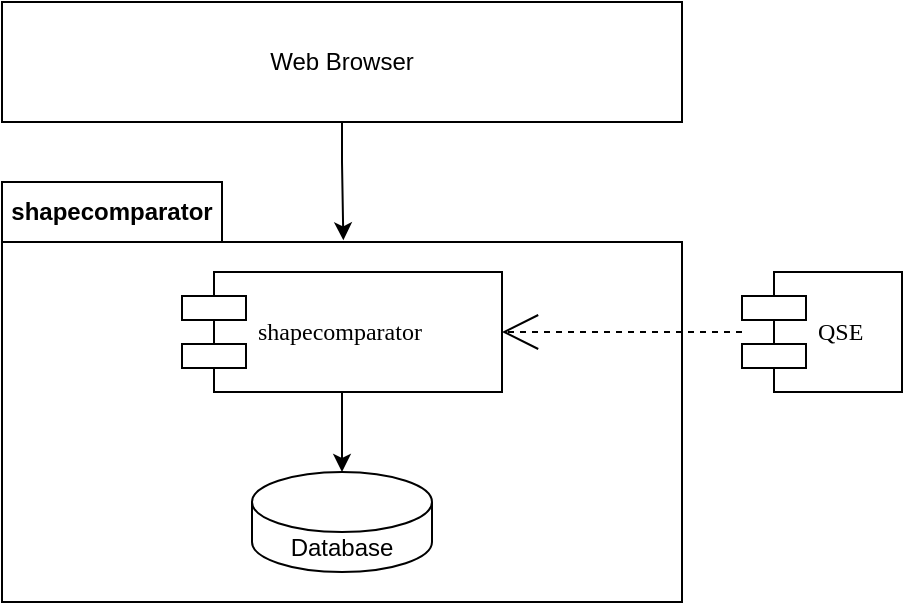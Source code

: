<mxfile version="24.7.5" pages="2">
  <diagram name="Page-1" id="5f0bae14-7c28-e335-631c-24af17079c00">
    <mxGraphModel dx="980" dy="621" grid="1" gridSize="10" guides="1" tooltips="1" connect="1" arrows="1" fold="1" page="1" pageScale="1" pageWidth="1100" pageHeight="850" background="none" math="0" shadow="0">
      <root>
        <mxCell id="0" />
        <mxCell id="1" parent="0" />
        <mxCell id="39150e848f15840c-10" value="QSE" style="shape=component;align=left;spacingLeft=36;rounded=0;shadow=0;comic=0;labelBackgroundColor=none;strokeWidth=1;fontFamily=Verdana;fontSize=12;html=1;" parent="1" vertex="1">
          <mxGeometry x="460" y="175" width="80" height="60" as="geometry" />
        </mxCell>
        <mxCell id="iZPEShM9lby_EYqgSwIC-6" value="shapecomparator" style="shape=folder;fontStyle=1;tabWidth=110;tabHeight=30;tabPosition=left;html=1;boundedLbl=1;labelInHeader=1;container=1;collapsible=0;recursiveResize=0;whiteSpace=wrap;" vertex="1" parent="1">
          <mxGeometry x="90" y="130" width="340" height="210" as="geometry" />
        </mxCell>
        <mxCell id="iZPEShM9lby_EYqgSwIC-9" style="edgeStyle=orthogonalEdgeStyle;rounded=0;orthogonalLoop=1;jettySize=auto;html=1;" edge="1" parent="iZPEShM9lby_EYqgSwIC-6" source="39150e848f15840c-5" target="iZPEShM9lby_EYqgSwIC-8">
          <mxGeometry relative="1" as="geometry" />
        </mxCell>
        <mxCell id="39150e848f15840c-5" value="shapecomparator" style="shape=component;align=left;spacingLeft=36;rounded=0;shadow=0;comic=0;labelBackgroundColor=none;strokeWidth=1;fontFamily=Verdana;fontSize=12;html=1;" parent="iZPEShM9lby_EYqgSwIC-6" vertex="1">
          <mxGeometry x="90" y="45" width="160" height="60" as="geometry" />
        </mxCell>
        <mxCell id="iZPEShM9lby_EYqgSwIC-8" value="Database" style="shape=cylinder3;whiteSpace=wrap;html=1;boundedLbl=1;backgroundOutline=1;size=15;" vertex="1" parent="iZPEShM9lby_EYqgSwIC-6">
          <mxGeometry x="125" y="145" width="90" height="50" as="geometry" />
        </mxCell>
        <mxCell id="39150e848f15840c-11" style="edgeStyle=none;rounded=0;html=1;dashed=1;labelBackgroundColor=none;startArrow=none;startFill=0;startSize=8;endArrow=open;endFill=0;endSize=16;fontFamily=Verdana;fontSize=12;entryX=1;entryY=0.5;entryDx=0;entryDy=0;" parent="1" source="39150e848f15840c-10" target="39150e848f15840c-5" edge="1">
          <mxGeometry relative="1" as="geometry">
            <mxPoint x="437.593" y="86.508" as="targetPoint" />
          </mxGeometry>
        </mxCell>
        <mxCell id="iZPEShM9lby_EYqgSwIC-13" value="Web Browser" style="rounded=0;whiteSpace=wrap;html=1;" vertex="1" parent="1">
          <mxGeometry x="90" y="40" width="340" height="60" as="geometry" />
        </mxCell>
        <mxCell id="iZPEShM9lby_EYqgSwIC-14" style="edgeStyle=orthogonalEdgeStyle;rounded=0;orthogonalLoop=1;jettySize=auto;html=1;entryX=0.502;entryY=0.139;entryDx=0;entryDy=0;entryPerimeter=0;" edge="1" parent="1" source="iZPEShM9lby_EYqgSwIC-13" target="iZPEShM9lby_EYqgSwIC-6">
          <mxGeometry relative="1" as="geometry" />
        </mxCell>
      </root>
    </mxGraphModel>
  </diagram>
  <diagram id="-FoP-tzj-GzmlICNaZ3b" name="Seite-2">
    <mxGraphModel dx="730" dy="444" grid="1" gridSize="10" guides="1" tooltips="1" connect="1" arrows="1" fold="1" page="1" pageScale="1" pageWidth="827" pageHeight="1169" math="0" shadow="0">
      <root>
        <mxCell id="0" />
        <mxCell id="1" parent="0" />
        <mxCell id="Qshi6b0GB0ZuawaEkut4-1" value="QSE - QueryBased" style="shape=component;align=left;spacingLeft=36;rounded=0;shadow=0;comic=0;labelBackgroundColor=none;strokeWidth=1;fontFamily=Verdana;fontSize=12;html=1;" parent="1" vertex="1">
          <mxGeometry x="320" y="172.5" width="180" height="65" as="geometry" />
        </mxCell>
        <mxCell id="Qshi6b0GB0ZuawaEkut4-2" value="SPARQL-ShapeChecker" style="shape=folder;fontStyle=1;tabWidth=110;tabHeight=30;tabPosition=left;html=1;boundedLbl=1;labelInHeader=1;container=1;collapsible=0;recursiveResize=0;whiteSpace=wrap;" parent="1" vertex="1">
          <mxGeometry x="80" y="130" width="210" height="130" as="geometry" />
        </mxCell>
        <mxCell id="Qshi6b0GB0ZuawaEkut4-4" value="SPARQL-&lt;div&gt;ShapeChecker&lt;/div&gt;" style="shape=component;align=left;spacingLeft=36;rounded=0;shadow=0;comic=0;labelBackgroundColor=none;strokeWidth=1;fontFamily=Verdana;fontSize=12;html=1;" parent="Qshi6b0GB0ZuawaEkut4-2" vertex="1">
          <mxGeometry x="20" y="45" width="160" height="60" as="geometry" />
        </mxCell>
        <mxCell id="Qshi6b0GB0ZuawaEkut4-6" style="edgeStyle=none;rounded=0;html=1;dashed=1;labelBackgroundColor=none;startArrow=none;startFill=0;startSize=8;endArrow=open;endFill=0;endSize=16;fontFamily=Verdana;fontSize=12;entryX=1;entryY=0.5;entryDx=0;entryDy=0;" parent="1" source="Qshi6b0GB0ZuawaEkut4-1" target="Qshi6b0GB0ZuawaEkut4-4" edge="1">
          <mxGeometry relative="1" as="geometry">
            <mxPoint x="437.593" y="86.508" as="targetPoint" />
          </mxGeometry>
        </mxCell>
        <mxCell id="Qshi6b0GB0ZuawaEkut4-9" style="edgeStyle=orthogonalEdgeStyle;rounded=0;orthogonalLoop=1;jettySize=auto;html=1;" parent="1" source="Qshi6b0GB0ZuawaEkut4-5" target="Qshi6b0GB0ZuawaEkut4-4" edge="1">
          <mxGeometry relative="1" as="geometry" />
        </mxCell>
        <mxCell id="Qshi6b0GB0ZuawaEkut4-5" value="GraphDB" style="shape=cylinder3;whiteSpace=wrap;html=1;boundedLbl=1;backgroundOutline=1;size=15;" parent="1" vertex="1">
          <mxGeometry x="135" y="300" width="90" height="50" as="geometry" />
        </mxCell>
      </root>
    </mxGraphModel>
  </diagram>
</mxfile>
